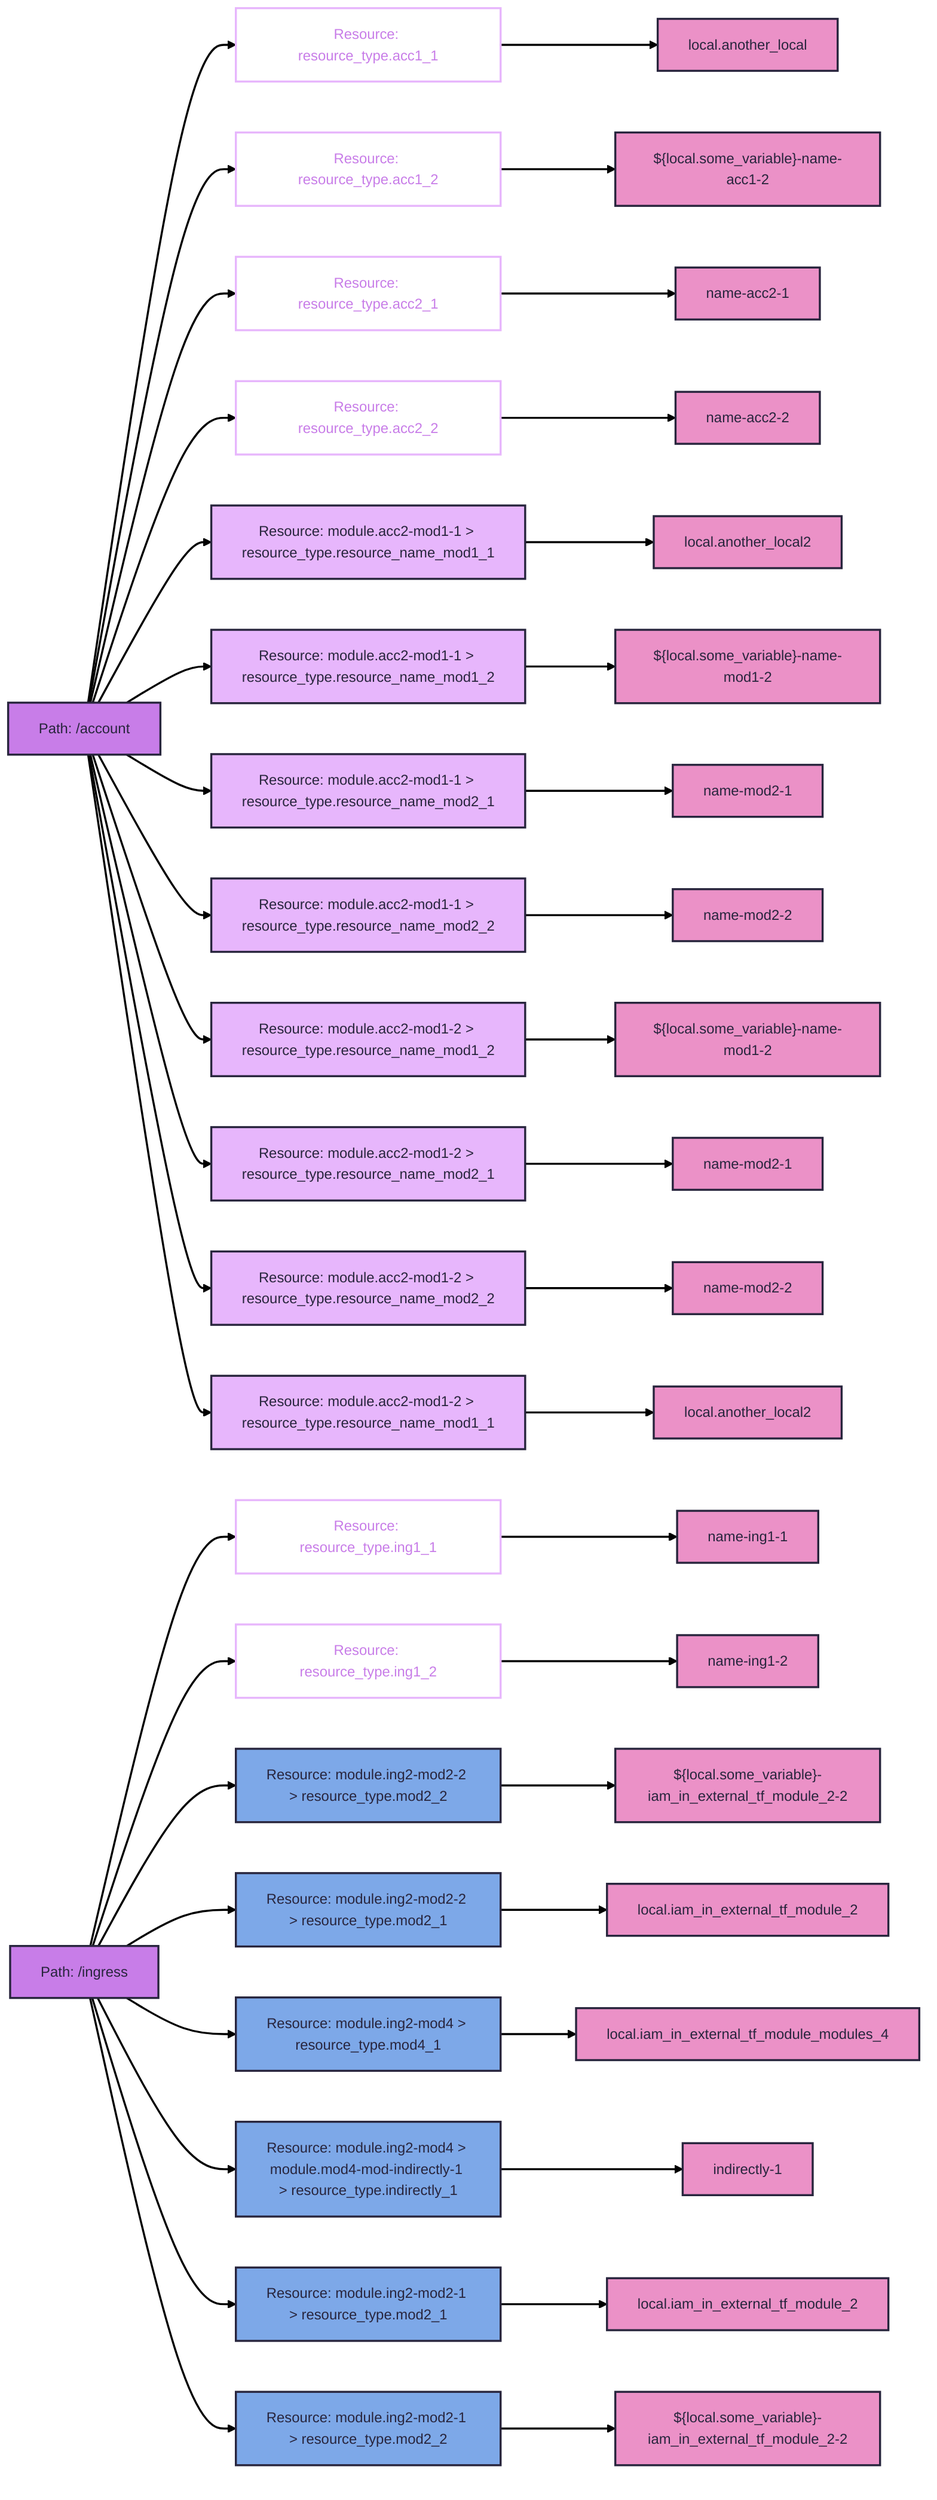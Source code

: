 ---
config:
  theme: redux
---
flowchart LR
  classDef tf-path fill:#c87de8
  classDef tf-resource-name stroke:#e7b6fc,color:#c87de8
  classDef tf-resource-name-int-mod fill:#e7b6fc
  classDef tf-resource-name-ext-mod fill:#7da8e8
  classDef tf-resource-field-name fill:#eb91c7
  account["Path: /account"]:::tf-path --> account___acc11["Resource: resource_type.acc1_1"]:::tf-resource-name --> account___acc11___FieldName["local.another_local"]:::tf-resource-field-name
  account["Path: /account"]:::tf-path --> account___acc12["Resource: resource_type.acc1_2"]:::tf-resource-name --> account___acc12___FieldName["${local.some_variable}-name-acc1-2"]:::tf-resource-field-name
  account["Path: /account"]:::tf-path --> account___acc21["Resource: resource_type.acc2_1"]:::tf-resource-name --> account___acc21___FieldName["name-acc2-1"]:::tf-resource-field-name
  account["Path: /account"]:::tf-path --> account___acc22["Resource: resource_type.acc2_2"]:::tf-resource-name --> account___acc22___FieldName["name-acc2-2"]:::tf-resource-field-name
  account["Path: /account"]:::tf-path --> account___mod___accountmodulesmodule1___acc2mod11___resourcenamemod11["Resource: module.acc2-mod1-1 > resource_type.resource_name_mod1_1"]:::tf-resource-name-int-mod --> account___mod___accountmodulesmodule1___acc2mod11___resourcenamemod11___FieldName["local.another_local2"]:::tf-resource-field-name
  account["Path: /account"]:::tf-path --> account___mod___accountmodulesmodule1___acc2mod11___resourcenamemod12["Resource: module.acc2-mod1-1 > resource_type.resource_name_mod1_2"]:::tf-resource-name-int-mod --> account___mod___accountmodulesmodule1___acc2mod11___resourcenamemod12___FieldName["${local.some_variable}-name-mod1-2"]:::tf-resource-field-name
  account["Path: /account"]:::tf-path --> account___mod___accountmodulesmodule1___acc2mod11___resourcenamemod21["Resource: module.acc2-mod1-1 > resource_type.resource_name_mod2_1"]:::tf-resource-name-int-mod --> account___mod___accountmodulesmodule1___acc2mod11___resourcenamemod21___FieldName["name-mod2-1"]:::tf-resource-field-name
  account["Path: /account"]:::tf-path --> account___mod___accountmodulesmodule1___acc2mod11___resourcenamemod22["Resource: module.acc2-mod1-1 > resource_type.resource_name_mod2_2"]:::tf-resource-name-int-mod --> account___mod___accountmodulesmodule1___acc2mod11___resourcenamemod22___FieldName["name-mod2-2"]:::tf-resource-field-name
  account["Path: /account"]:::tf-path --> account___mod___accountmodulesmodule1___acc2mod12___resourcenamemod12["Resource: module.acc2-mod1-2 > resource_type.resource_name_mod1_2"]:::tf-resource-name-int-mod --> account___mod___accountmodulesmodule1___acc2mod12___resourcenamemod12___FieldName["${local.some_variable}-name-mod1-2"]:::tf-resource-field-name
  account["Path: /account"]:::tf-path --> account___mod___accountmodulesmodule1___acc2mod12___resourcenamemod21["Resource: module.acc2-mod1-2 > resource_type.resource_name_mod2_1"]:::tf-resource-name-int-mod --> account___mod___accountmodulesmodule1___acc2mod12___resourcenamemod21___FieldName["name-mod2-1"]:::tf-resource-field-name
  account["Path: /account"]:::tf-path --> account___mod___accountmodulesmodule1___acc2mod12___resourcenamemod22["Resource: module.acc2-mod1-2 > resource_type.resource_name_mod2_2"]:::tf-resource-name-int-mod --> account___mod___accountmodulesmodule1___acc2mod12___resourcenamemod22___FieldName["name-mod2-2"]:::tf-resource-field-name
  account["Path: /account"]:::tf-path --> account___mod___accountmodulesmodule1___acc2mod12___resourcenamemod11["Resource: module.acc2-mod1-2 > resource_type.resource_name_mod1_1"]:::tf-resource-name-int-mod --> account___mod___accountmodulesmodule1___acc2mod12___resourcenamemod11___FieldName["local.another_local2"]:::tf-resource-field-name
  ingress["Path: /ingress"]:::tf-path --> ingress___ing11["Resource: resource_type.ing1_1"]:::tf-resource-name --> ingress___ing11___FieldName["name-ing1-1"]:::tf-resource-field-name
  ingress["Path: /ingress"]:::tf-path --> ingress___ing12["Resource: resource_type.ing1_2"]:::tf-resource-name --> ingress___ing12___FieldName["name-ing1-2"]:::tf-resource-field-name
  ingress["Path: /ingress"]:::tf-path --> ingress___mod___root___ing2mod22___mod22["Resource: module.ing2-mod2-2 > resource_type.mod2_2"]:::tf-resource-name-ext-mod --> ingress___mod___root___ing2mod22___mod22___FieldName["${local.some_variable}-iam_in_external_tf_module_2-2"]:::tf-resource-field-name
  ingress["Path: /ingress"]:::tf-path --> ingress___mod___root___ing2mod22___mod21["Resource: module.ing2-mod2-2 > resource_type.mod2_1"]:::tf-resource-name-ext-mod --> ingress___mod___root___ing2mod22___mod21___FieldName["local.iam_in_external_tf_module_2"]:::tf-resource-field-name
  ingress["Path: /ingress"]:::tf-path --> ingress___mod___root___ing2mod4___mod41["Resource: module.ing2-mod4 > resource_type.mod4_1"]:::tf-resource-name-ext-mod --> ingress___mod___root___ing2mod4___mod41___FieldName["local.iam_in_external_tf_module_modules_4"]:::tf-resource-field-name
  ingress["Path: /ingress"]:::tf-path --> ingress___mod___root___mod4modindirectly1___indirectly1["Resource: module.ing2-mod4 > module.mod4-mod-indirectly-1 > resource_type.indirectly_1"]:::tf-resource-name-ext-mod --> ingress___mod___root___mod4modindirectly1___indirectly1___FieldName["indirectly-1"]:::tf-resource-field-name
  ingress["Path: /ingress"]:::tf-path --> ingress___mod___root___ing2mod21___mod21["Resource: module.ing2-mod2-1 > resource_type.mod2_1"]:::tf-resource-name-ext-mod --> ingress___mod___root___ing2mod21___mod21___FieldName["local.iam_in_external_tf_module_2"]:::tf-resource-field-name
  ingress["Path: /ingress"]:::tf-path --> ingress___mod___root___ing2mod21___mod22["Resource: module.ing2-mod2-1 > resource_type.mod2_2"]:::tf-resource-name-ext-mod --> ingress___mod___root___ing2mod21___mod22___FieldName["${local.some_variable}-iam_in_external_tf_module_2-2"]:::tf-resource-field-name